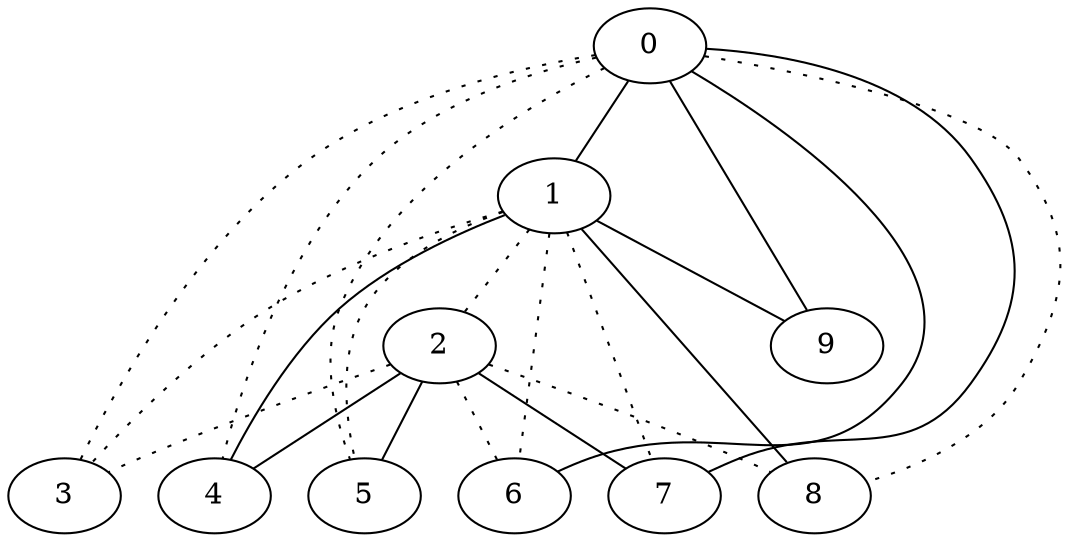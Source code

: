 graph {
a0[label=0];
a1[label=1];
a2[label=2];
a3[label=3];
a4[label=4];
a5[label=5];
a6[label=6];
a7[label=7];
a8[label=8];
a9[label=9];
a0 -- a1;
a0 -- a3 [style=dotted];
a0 -- a4 [style=dotted];
a0 -- a5 [style=dotted];
a0 -- a6;
a0 -- a7;
a0 -- a8 [style=dotted];
a0 -- a9;
a1 -- a2 [style=dotted];
a1 -- a3 [style=dotted];
a1 -- a4;
a1 -- a5 [style=dotted];
a1 -- a6 [style=dotted];
a1 -- a7 [style=dotted];
a1 -- a8;
a1 -- a9;
a2 -- a3 [style=dotted];
a2 -- a4;
a2 -- a5;
a2 -- a6 [style=dotted];
a2 -- a7;
a2 -- a8 [style=dotted];
}
